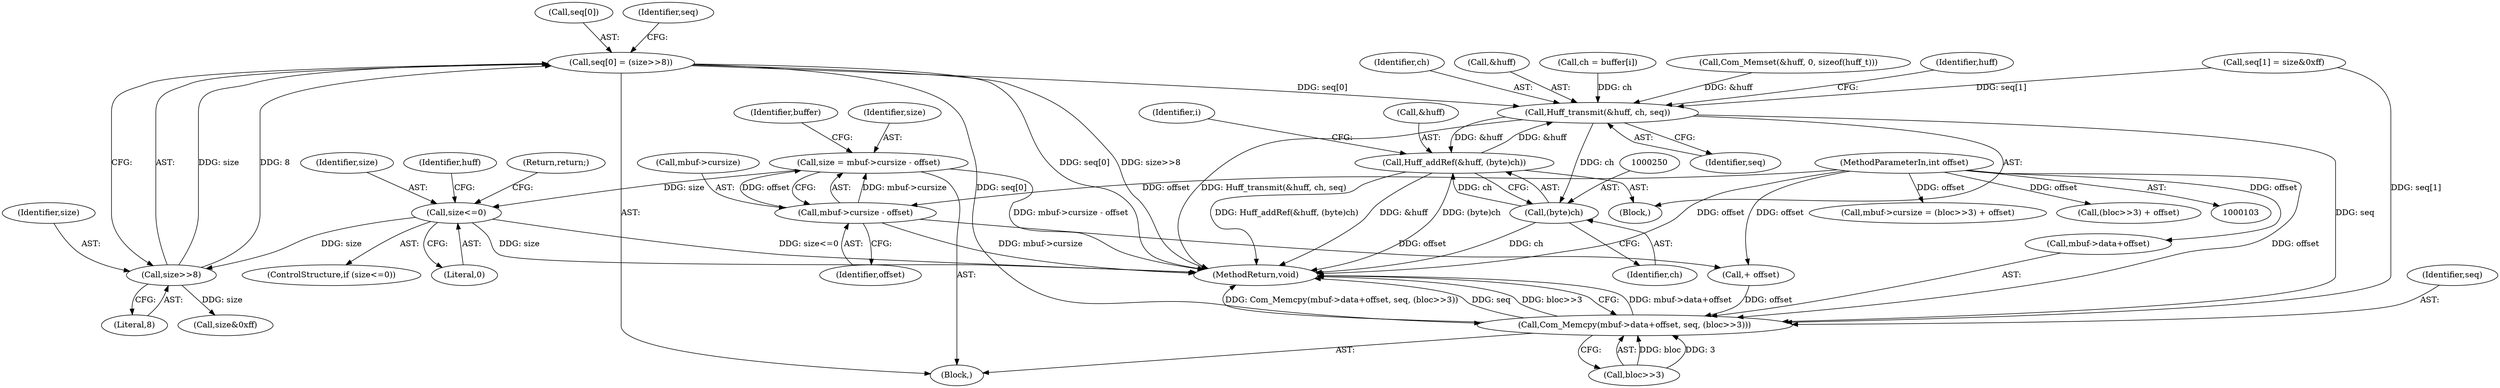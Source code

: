 digraph "1_ioq3_d2b1d124d4055c2fcbe5126863487c52fd58cca1@array" {
"1000209" [label="(Call,seq[0] = (size>>8))"];
"1000213" [label="(Call,size>>8)"];
"1000129" [label="(Call,size<=0)"];
"1000113" [label="(Call,size = mbuf->cursize - offset)"];
"1000115" [label="(Call,mbuf->cursize - offset)"];
"1000105" [label="(MethodParameterIn,int offset)"];
"1000241" [label="(Call,Huff_transmit(&huff, ch, seq))"];
"1000246" [label="(Call,Huff_addRef(&huff, (byte)ch))"];
"1000249" [label="(Call,(byte)ch)"];
"1000264" [label="(Call,Com_Memcpy(mbuf->data+offset, seq, (bloc>>3)))"];
"1000249" [label="(Call,(byte)ch)"];
"1000116" [label="(Call,mbuf->cursize)"];
"1000130" [label="(Identifier,size)"];
"1000265" [label="(Call,mbuf->data+offset)"];
"1000274" [label="(MethodReturn,void)"];
"1000247" [label="(Call,&huff)"];
"1000220" [label="(Call,size&0xff)"];
"1000244" [label="(Identifier,ch)"];
"1000106" [label="(Block,)"];
"1000235" [label="(Block,)"];
"1000114" [label="(Identifier,size)"];
"1000242" [label="(Call,&huff)"];
"1000264" [label="(Call,Com_Memcpy(mbuf->data+offset, seq, (bloc>>3)))"];
"1000136" [label="(Identifier,huff)"];
"1000251" [label="(Identifier,ch)"];
"1000115" [label="(Call,mbuf->cursize - offset)"];
"1000270" [label="(Identifier,seq)"];
"1000119" [label="(Identifier,offset)"];
"1000236" [label="(Call,ch = buffer[i])"];
"1000213" [label="(Call,size>>8)"];
"1000133" [label="(Return,return;)"];
"1000113" [label="(Call,size = mbuf->cursize - offset)"];
"1000255" [label="(Call,mbuf->cursize = (bloc>>3) + offset)"];
"1000129" [label="(Call,size<=0)"];
"1000131" [label="(Literal,0)"];
"1000241" [label="(Call,Huff_transmit(&huff, ch, seq))"];
"1000216" [label="(Call,seq[1] = size&0xff)"];
"1000128" [label="(ControlStructure,if (size<=0))"];
"1000246" [label="(Call,Huff_addRef(&huff, (byte)ch))"];
"1000259" [label="(Call,(bloc>>3) + offset)"];
"1000210" [label="(Call,seq[0])"];
"1000218" [label="(Identifier,seq)"];
"1000214" [label="(Identifier,size)"];
"1000134" [label="(Call,Com_Memset(&huff, 0, sizeof(huff_t)))"];
"1000245" [label="(Identifier,seq)"];
"1000234" [label="(Identifier,i)"];
"1000209" [label="(Call,seq[0] = (size>>8))"];
"1000271" [label="(Call,bloc>>3)"];
"1000248" [label="(Identifier,huff)"];
"1000126" [label="(Call,+ offset)"];
"1000215" [label="(Literal,8)"];
"1000105" [label="(MethodParameterIn,int offset)"];
"1000121" [label="(Identifier,buffer)"];
"1000209" -> "1000106"  [label="AST: "];
"1000209" -> "1000213"  [label="CFG: "];
"1000210" -> "1000209"  [label="AST: "];
"1000213" -> "1000209"  [label="AST: "];
"1000218" -> "1000209"  [label="CFG: "];
"1000209" -> "1000274"  [label="DDG: seq[0]"];
"1000209" -> "1000274"  [label="DDG: size>>8"];
"1000213" -> "1000209"  [label="DDG: size"];
"1000213" -> "1000209"  [label="DDG: 8"];
"1000209" -> "1000241"  [label="DDG: seq[0]"];
"1000209" -> "1000264"  [label="DDG: seq[0]"];
"1000213" -> "1000215"  [label="CFG: "];
"1000214" -> "1000213"  [label="AST: "];
"1000215" -> "1000213"  [label="AST: "];
"1000129" -> "1000213"  [label="DDG: size"];
"1000213" -> "1000220"  [label="DDG: size"];
"1000129" -> "1000128"  [label="AST: "];
"1000129" -> "1000131"  [label="CFG: "];
"1000130" -> "1000129"  [label="AST: "];
"1000131" -> "1000129"  [label="AST: "];
"1000133" -> "1000129"  [label="CFG: "];
"1000136" -> "1000129"  [label="CFG: "];
"1000129" -> "1000274"  [label="DDG: size"];
"1000129" -> "1000274"  [label="DDG: size<=0"];
"1000113" -> "1000129"  [label="DDG: size"];
"1000113" -> "1000106"  [label="AST: "];
"1000113" -> "1000115"  [label="CFG: "];
"1000114" -> "1000113"  [label="AST: "];
"1000115" -> "1000113"  [label="AST: "];
"1000121" -> "1000113"  [label="CFG: "];
"1000113" -> "1000274"  [label="DDG: mbuf->cursize - offset"];
"1000115" -> "1000113"  [label="DDG: mbuf->cursize"];
"1000115" -> "1000113"  [label="DDG: offset"];
"1000115" -> "1000119"  [label="CFG: "];
"1000116" -> "1000115"  [label="AST: "];
"1000119" -> "1000115"  [label="AST: "];
"1000115" -> "1000274"  [label="DDG: mbuf->cursize"];
"1000105" -> "1000115"  [label="DDG: offset"];
"1000115" -> "1000126"  [label="DDG: offset"];
"1000105" -> "1000103"  [label="AST: "];
"1000105" -> "1000274"  [label="DDG: offset"];
"1000105" -> "1000126"  [label="DDG: offset"];
"1000105" -> "1000255"  [label="DDG: offset"];
"1000105" -> "1000259"  [label="DDG: offset"];
"1000105" -> "1000264"  [label="DDG: offset"];
"1000105" -> "1000265"  [label="DDG: offset"];
"1000241" -> "1000235"  [label="AST: "];
"1000241" -> "1000245"  [label="CFG: "];
"1000242" -> "1000241"  [label="AST: "];
"1000244" -> "1000241"  [label="AST: "];
"1000245" -> "1000241"  [label="AST: "];
"1000248" -> "1000241"  [label="CFG: "];
"1000241" -> "1000274"  [label="DDG: Huff_transmit(&huff, ch, seq)"];
"1000134" -> "1000241"  [label="DDG: &huff"];
"1000246" -> "1000241"  [label="DDG: &huff"];
"1000236" -> "1000241"  [label="DDG: ch"];
"1000216" -> "1000241"  [label="DDG: seq[1]"];
"1000241" -> "1000246"  [label="DDG: &huff"];
"1000241" -> "1000249"  [label="DDG: ch"];
"1000241" -> "1000264"  [label="DDG: seq"];
"1000246" -> "1000235"  [label="AST: "];
"1000246" -> "1000249"  [label="CFG: "];
"1000247" -> "1000246"  [label="AST: "];
"1000249" -> "1000246"  [label="AST: "];
"1000234" -> "1000246"  [label="CFG: "];
"1000246" -> "1000274"  [label="DDG: Huff_addRef(&huff, (byte)ch)"];
"1000246" -> "1000274"  [label="DDG: &huff"];
"1000246" -> "1000274"  [label="DDG: (byte)ch"];
"1000249" -> "1000246"  [label="DDG: ch"];
"1000249" -> "1000251"  [label="CFG: "];
"1000250" -> "1000249"  [label="AST: "];
"1000251" -> "1000249"  [label="AST: "];
"1000249" -> "1000274"  [label="DDG: ch"];
"1000264" -> "1000106"  [label="AST: "];
"1000264" -> "1000271"  [label="CFG: "];
"1000265" -> "1000264"  [label="AST: "];
"1000270" -> "1000264"  [label="AST: "];
"1000271" -> "1000264"  [label="AST: "];
"1000274" -> "1000264"  [label="CFG: "];
"1000264" -> "1000274"  [label="DDG: mbuf->data+offset"];
"1000264" -> "1000274"  [label="DDG: Com_Memcpy(mbuf->data+offset, seq, (bloc>>3))"];
"1000264" -> "1000274"  [label="DDG: seq"];
"1000264" -> "1000274"  [label="DDG: bloc>>3"];
"1000126" -> "1000264"  [label="DDG: offset"];
"1000216" -> "1000264"  [label="DDG: seq[1]"];
"1000271" -> "1000264"  [label="DDG: bloc"];
"1000271" -> "1000264"  [label="DDG: 3"];
}
